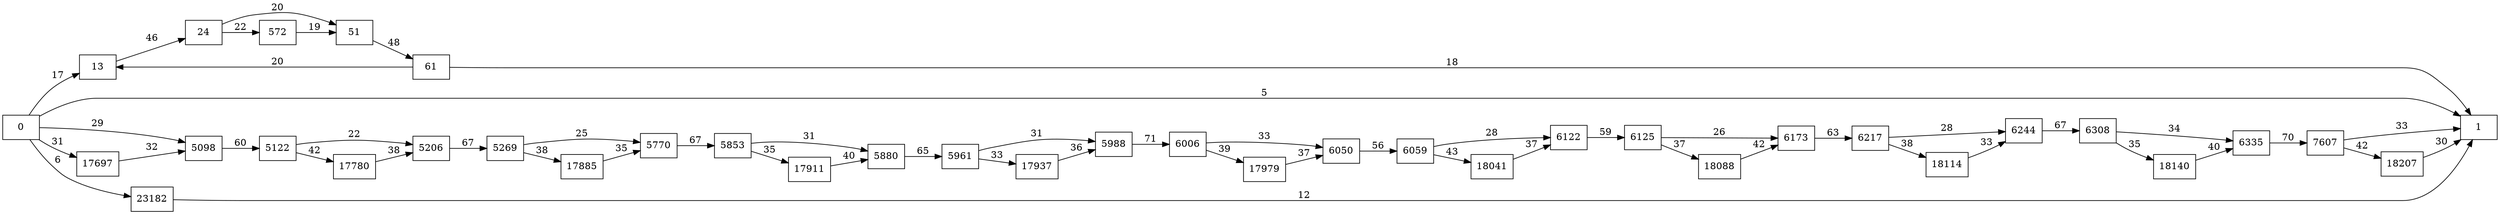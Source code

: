digraph {
	graph [rankdir=LR]
	node [shape=rectangle]
	13 -> 24 [label=46]
	24 -> 51 [label=20]
	24 -> 572 [label=22]
	51 -> 61 [label=48]
	61 -> 13 [label=20]
	61 -> 1 [label=18]
	572 -> 51 [label=19]
	5098 -> 5122 [label=60]
	5122 -> 5206 [label=22]
	5122 -> 17780 [label=42]
	5206 -> 5269 [label=67]
	5269 -> 5770 [label=25]
	5269 -> 17885 [label=38]
	5770 -> 5853 [label=67]
	5853 -> 5880 [label=31]
	5853 -> 17911 [label=35]
	5880 -> 5961 [label=65]
	5961 -> 5988 [label=31]
	5961 -> 17937 [label=33]
	5988 -> 6006 [label=71]
	6006 -> 6050 [label=33]
	6006 -> 17979 [label=39]
	6050 -> 6059 [label=56]
	6059 -> 6122 [label=28]
	6059 -> 18041 [label=43]
	6122 -> 6125 [label=59]
	6125 -> 6173 [label=26]
	6125 -> 18088 [label=37]
	6173 -> 6217 [label=63]
	6217 -> 6244 [label=28]
	6217 -> 18114 [label=38]
	6244 -> 6308 [label=67]
	6308 -> 6335 [label=34]
	6308 -> 18140 [label=35]
	6335 -> 7607 [label=70]
	7607 -> 1 [label=33]
	7607 -> 18207 [label=42]
	17697 -> 5098 [label=32]
	17780 -> 5206 [label=38]
	17885 -> 5770 [label=35]
	17911 -> 5880 [label=40]
	17937 -> 5988 [label=36]
	17979 -> 6050 [label=37]
	18041 -> 6122 [label=37]
	18088 -> 6173 [label=42]
	18114 -> 6244 [label=33]
	18140 -> 6335 [label=40]
	18207 -> 1 [label=30]
	23182 -> 1 [label=12]
	0 -> 13 [label=17]
	0 -> 5098 [label=29]
	0 -> 1 [label=5]
	0 -> 17697 [label=31]
	0 -> 23182 [label=6]
}
